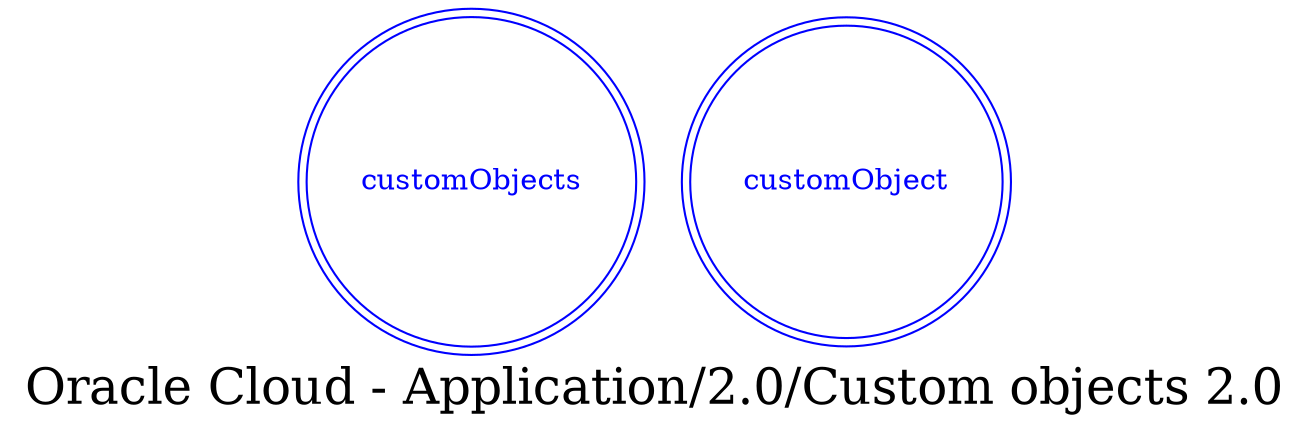 digraph LexiconGraph {
graph[label="Oracle Cloud - Application/2.0/Custom objects 2.0", fontsize=24]
splines=true
"customObjects" [color=blue, fontcolor=blue, shape=doublecircle]
"customObject" [color=blue, fontcolor=blue, shape=doublecircle]
}

